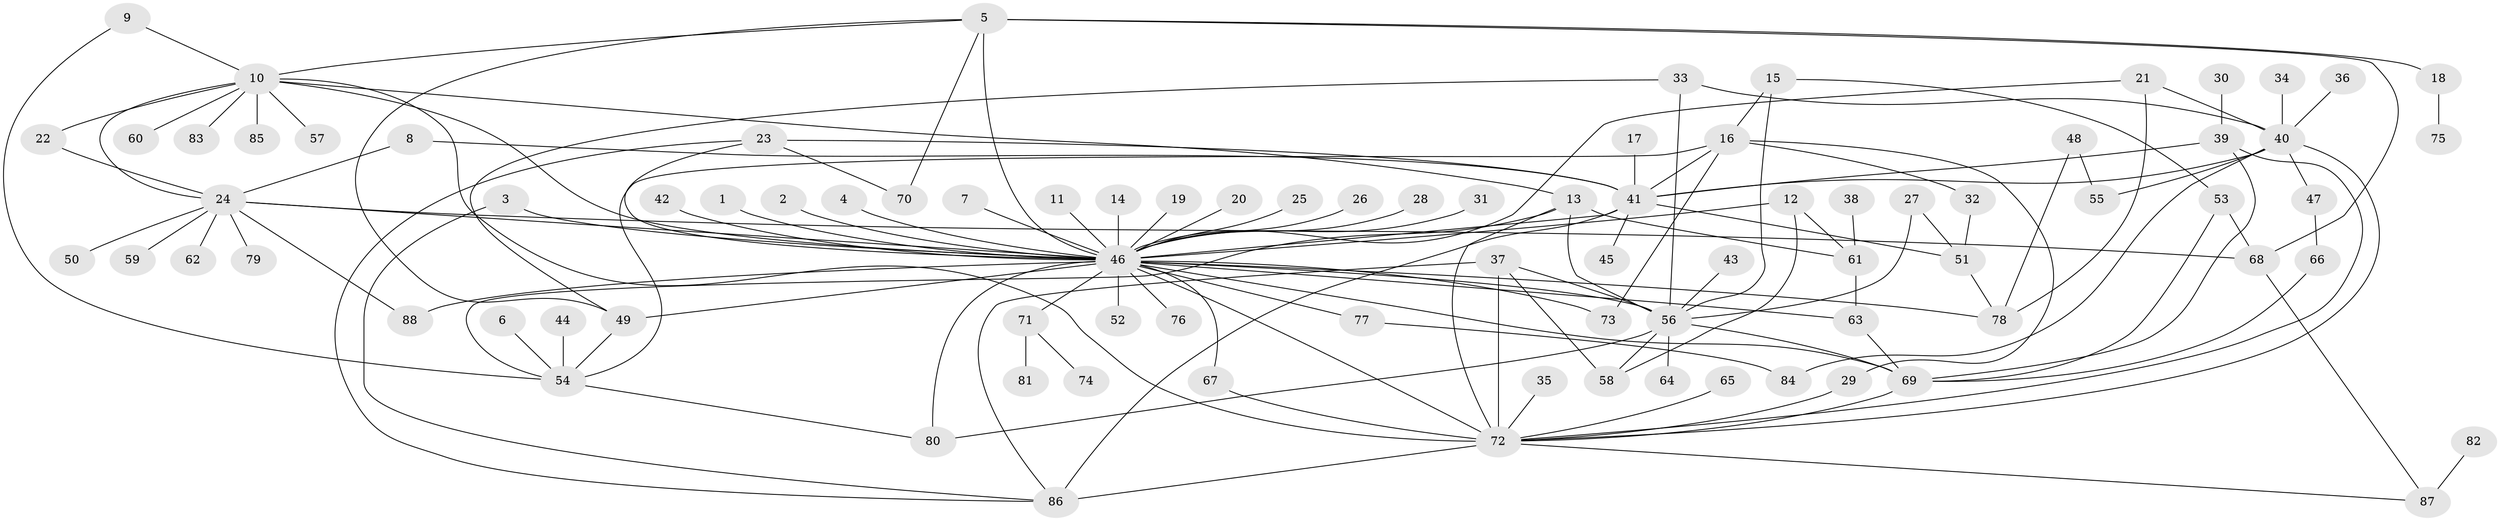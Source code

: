 // original degree distribution, {13: 0.00684931506849315, 18: 0.00684931506849315, 37: 0.00684931506849315, 12: 0.0136986301369863, 1: 0.4726027397260274, 3: 0.0821917808219178, 5: 0.04794520547945205, 4: 0.0684931506849315, 2: 0.23972602739726026, 8: 0.00684931506849315, 6: 0.02054794520547945, 9: 0.00684931506849315, 11: 0.00684931506849315, 7: 0.0136986301369863}
// Generated by graph-tools (version 1.1) at 2025/36/03/04/25 23:36:52]
// undirected, 88 vertices, 136 edges
graph export_dot {
  node [color=gray90,style=filled];
  1;
  2;
  3;
  4;
  5;
  6;
  7;
  8;
  9;
  10;
  11;
  12;
  13;
  14;
  15;
  16;
  17;
  18;
  19;
  20;
  21;
  22;
  23;
  24;
  25;
  26;
  27;
  28;
  29;
  30;
  31;
  32;
  33;
  34;
  35;
  36;
  37;
  38;
  39;
  40;
  41;
  42;
  43;
  44;
  45;
  46;
  47;
  48;
  49;
  50;
  51;
  52;
  53;
  54;
  55;
  56;
  57;
  58;
  59;
  60;
  61;
  62;
  63;
  64;
  65;
  66;
  67;
  68;
  69;
  70;
  71;
  72;
  73;
  74;
  75;
  76;
  77;
  78;
  79;
  80;
  81;
  82;
  83;
  84;
  85;
  86;
  87;
  88;
  1 -- 46 [weight=1.0];
  2 -- 46 [weight=1.0];
  3 -- 46 [weight=1.0];
  3 -- 86 [weight=1.0];
  4 -- 46 [weight=1.0];
  5 -- 10 [weight=1.0];
  5 -- 18 [weight=1.0];
  5 -- 46 [weight=1.0];
  5 -- 49 [weight=1.0];
  5 -- 68 [weight=1.0];
  5 -- 70 [weight=1.0];
  6 -- 54 [weight=1.0];
  7 -- 46 [weight=1.0];
  8 -- 24 [weight=1.0];
  8 -- 41 [weight=1.0];
  9 -- 10 [weight=1.0];
  9 -- 54 [weight=1.0];
  10 -- 13 [weight=1.0];
  10 -- 22 [weight=1.0];
  10 -- 24 [weight=1.0];
  10 -- 46 [weight=1.0];
  10 -- 57 [weight=1.0];
  10 -- 60 [weight=1.0];
  10 -- 72 [weight=1.0];
  10 -- 83 [weight=1.0];
  10 -- 85 [weight=1.0];
  11 -- 46 [weight=1.0];
  12 -- 46 [weight=1.0];
  12 -- 58 [weight=1.0];
  12 -- 61 [weight=1.0];
  13 -- 54 [weight=1.0];
  13 -- 56 [weight=1.0];
  13 -- 61 [weight=1.0];
  13 -- 72 [weight=1.0];
  14 -- 46 [weight=1.0];
  15 -- 16 [weight=1.0];
  15 -- 53 [weight=1.0];
  15 -- 56 [weight=1.0];
  16 -- 29 [weight=1.0];
  16 -- 32 [weight=1.0];
  16 -- 41 [weight=1.0];
  16 -- 54 [weight=1.0];
  16 -- 73 [weight=1.0];
  17 -- 41 [weight=1.0];
  18 -- 75 [weight=1.0];
  19 -- 46 [weight=1.0];
  20 -- 46 [weight=1.0];
  21 -- 40 [weight=1.0];
  21 -- 46 [weight=1.0];
  21 -- 78 [weight=1.0];
  22 -- 24 [weight=1.0];
  23 -- 41 [weight=1.0];
  23 -- 46 [weight=1.0];
  23 -- 70 [weight=1.0];
  23 -- 86 [weight=1.0];
  24 -- 46 [weight=1.0];
  24 -- 50 [weight=1.0];
  24 -- 59 [weight=1.0];
  24 -- 62 [weight=1.0];
  24 -- 68 [weight=1.0];
  24 -- 79 [weight=1.0];
  24 -- 88 [weight=1.0];
  25 -- 46 [weight=1.0];
  26 -- 46 [weight=1.0];
  27 -- 51 [weight=1.0];
  27 -- 56 [weight=1.0];
  28 -- 46 [weight=1.0];
  29 -- 72 [weight=1.0];
  30 -- 39 [weight=1.0];
  31 -- 46 [weight=1.0];
  32 -- 51 [weight=1.0];
  33 -- 40 [weight=1.0];
  33 -- 49 [weight=1.0];
  33 -- 56 [weight=1.0];
  34 -- 40 [weight=1.0];
  35 -- 72 [weight=1.0];
  36 -- 40 [weight=1.0];
  37 -- 56 [weight=1.0];
  37 -- 58 [weight=1.0];
  37 -- 72 [weight=2.0];
  37 -- 86 [weight=1.0];
  38 -- 61 [weight=1.0];
  39 -- 41 [weight=1.0];
  39 -- 69 [weight=1.0];
  39 -- 72 [weight=1.0];
  40 -- 41 [weight=1.0];
  40 -- 47 [weight=1.0];
  40 -- 55 [weight=1.0];
  40 -- 72 [weight=1.0];
  40 -- 84 [weight=1.0];
  41 -- 45 [weight=1.0];
  41 -- 46 [weight=1.0];
  41 -- 51 [weight=1.0];
  41 -- 86 [weight=1.0];
  42 -- 46 [weight=1.0];
  43 -- 56 [weight=1.0];
  44 -- 54 [weight=1.0];
  46 -- 49 [weight=1.0];
  46 -- 52 [weight=1.0];
  46 -- 56 [weight=1.0];
  46 -- 63 [weight=1.0];
  46 -- 67 [weight=1.0];
  46 -- 69 [weight=1.0];
  46 -- 71 [weight=1.0];
  46 -- 72 [weight=1.0];
  46 -- 73 [weight=1.0];
  46 -- 76 [weight=1.0];
  46 -- 77 [weight=1.0];
  46 -- 78 [weight=1.0];
  46 -- 80 [weight=1.0];
  46 -- 88 [weight=1.0];
  47 -- 66 [weight=1.0];
  48 -- 55 [weight=1.0];
  48 -- 78 [weight=1.0];
  49 -- 54 [weight=1.0];
  51 -- 78 [weight=1.0];
  53 -- 68 [weight=1.0];
  53 -- 69 [weight=1.0];
  54 -- 80 [weight=1.0];
  56 -- 58 [weight=1.0];
  56 -- 64 [weight=1.0];
  56 -- 69 [weight=1.0];
  56 -- 80 [weight=1.0];
  61 -- 63 [weight=1.0];
  63 -- 69 [weight=1.0];
  65 -- 72 [weight=1.0];
  66 -- 69 [weight=1.0];
  67 -- 72 [weight=1.0];
  68 -- 87 [weight=1.0];
  69 -- 72 [weight=1.0];
  71 -- 74 [weight=1.0];
  71 -- 81 [weight=2.0];
  72 -- 86 [weight=2.0];
  72 -- 87 [weight=1.0];
  77 -- 84 [weight=1.0];
  82 -- 87 [weight=1.0];
}
